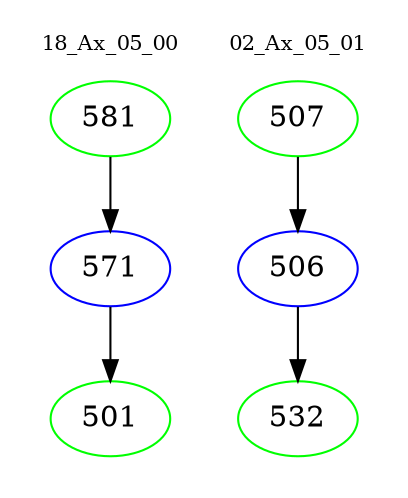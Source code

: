 digraph{
subgraph cluster_0 {
color = white
label = "18_Ax_05_00";
fontsize=10;
T0_581 [label="581", color="green"]
T0_581 -> T0_571 [color="black"]
T0_571 [label="571", color="blue"]
T0_571 -> T0_501 [color="black"]
T0_501 [label="501", color="green"]
}
subgraph cluster_1 {
color = white
label = "02_Ax_05_01";
fontsize=10;
T1_507 [label="507", color="green"]
T1_507 -> T1_506 [color="black"]
T1_506 [label="506", color="blue"]
T1_506 -> T1_532 [color="black"]
T1_532 [label="532", color="green"]
}
}
